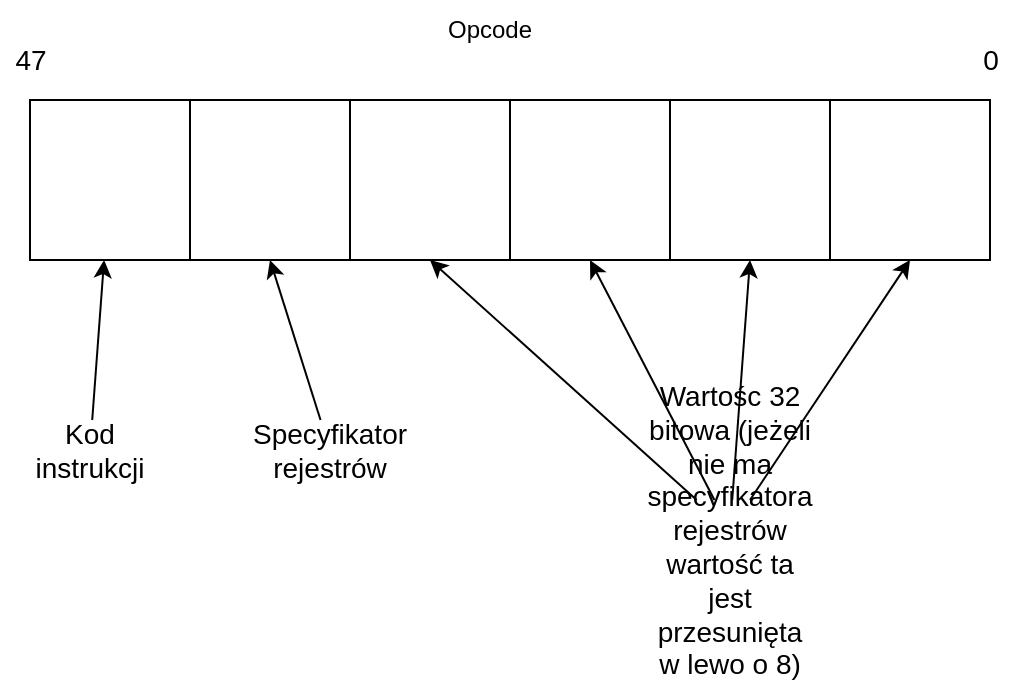 <mxfile version="16.1.2" type="device"><diagram id="MBjEURINcNH_7CLbhkko" name="Strona-1"><mxGraphModel dx="1102" dy="857" grid="1" gridSize="10" guides="1" tooltips="1" connect="1" arrows="1" fold="1" page="1" pageScale="1" pageWidth="827" pageHeight="1169" math="0" shadow="0"><root><mxCell id="0"/><mxCell id="1" parent="0"/><mxCell id="D0EoFRi8T5CvsxYcSKIk-1" value="" style="rounded=0;whiteSpace=wrap;html=1;" vertex="1" parent="1"><mxGeometry x="120" y="320" width="480" height="80" as="geometry"/></mxCell><mxCell id="D0EoFRi8T5CvsxYcSKIk-2" value="" style="rounded=0;whiteSpace=wrap;html=1;" vertex="1" parent="1"><mxGeometry x="120" y="320" width="80" height="80" as="geometry"/></mxCell><mxCell id="D0EoFRi8T5CvsxYcSKIk-3" value="" style="rounded=0;whiteSpace=wrap;html=1;" vertex="1" parent="1"><mxGeometry x="200" y="320" width="80" height="80" as="geometry"/></mxCell><mxCell id="D0EoFRi8T5CvsxYcSKIk-4" value="" style="rounded=0;whiteSpace=wrap;html=1;" vertex="1" parent="1"><mxGeometry x="280" y="320" width="80" height="80" as="geometry"/></mxCell><mxCell id="D0EoFRi8T5CvsxYcSKIk-5" value="" style="rounded=0;whiteSpace=wrap;html=1;" vertex="1" parent="1"><mxGeometry x="360" y="320" width="80" height="80" as="geometry"/></mxCell><mxCell id="D0EoFRi8T5CvsxYcSKIk-6" value="" style="rounded=0;whiteSpace=wrap;html=1;" vertex="1" parent="1"><mxGeometry x="440" y="320" width="80" height="80" as="geometry"/></mxCell><mxCell id="D0EoFRi8T5CvsxYcSKIk-7" value="" style="rounded=0;whiteSpace=wrap;html=1;" vertex="1" parent="1"><mxGeometry x="520" y="320" width="80" height="80" as="geometry"/></mxCell><mxCell id="D0EoFRi8T5CvsxYcSKIk-8" value="Opcode" style="text;html=1;strokeColor=none;fillColor=none;align=center;verticalAlign=middle;whiteSpace=wrap;rounded=0;" vertex="1" parent="1"><mxGeometry x="320" y="270" width="60" height="30" as="geometry"/></mxCell><mxCell id="D0EoFRi8T5CvsxYcSKIk-12" style="rounded=0;orthogonalLoop=1;jettySize=auto;html=1;fontSize=14;" edge="1" parent="1" source="D0EoFRi8T5CvsxYcSKIk-9" target="D0EoFRi8T5CvsxYcSKIk-2"><mxGeometry relative="1" as="geometry"/></mxCell><mxCell id="D0EoFRi8T5CvsxYcSKIk-9" value="Kod instrukcji" style="text;html=1;strokeColor=none;fillColor=none;align=center;verticalAlign=middle;whiteSpace=wrap;rounded=0;fontSize=14;" vertex="1" parent="1"><mxGeometry x="120" y="480" width="60" height="30" as="geometry"/></mxCell><mxCell id="D0EoFRi8T5CvsxYcSKIk-13" style="rounded=0;orthogonalLoop=1;jettySize=auto;html=1;entryX=0.5;entryY=1;entryDx=0;entryDy=0;fontSize=14;" edge="1" parent="1" source="D0EoFRi8T5CvsxYcSKIk-10" target="D0EoFRi8T5CvsxYcSKIk-3"><mxGeometry relative="1" as="geometry"/></mxCell><mxCell id="D0EoFRi8T5CvsxYcSKIk-10" value="Specyfikator rejestrów" style="text;html=1;strokeColor=none;fillColor=none;align=center;verticalAlign=middle;whiteSpace=wrap;rounded=0;fontSize=14;" vertex="1" parent="1"><mxGeometry x="240" y="480" width="60" height="30" as="geometry"/></mxCell><mxCell id="D0EoFRi8T5CvsxYcSKIk-14" style="rounded=0;orthogonalLoop=1;jettySize=auto;html=1;fontSize=14;entryX=0.5;entryY=1;entryDx=0;entryDy=0;" edge="1" parent="1" source="D0EoFRi8T5CvsxYcSKIk-11" target="D0EoFRi8T5CvsxYcSKIk-4"><mxGeometry relative="1" as="geometry"/></mxCell><mxCell id="D0EoFRi8T5CvsxYcSKIk-15" style="rounded=0;orthogonalLoop=1;jettySize=auto;html=1;entryX=0.5;entryY=1;entryDx=0;entryDy=0;fontSize=14;" edge="1" parent="1" source="D0EoFRi8T5CvsxYcSKIk-11" target="D0EoFRi8T5CvsxYcSKIk-5"><mxGeometry relative="1" as="geometry"/></mxCell><mxCell id="D0EoFRi8T5CvsxYcSKIk-16" style="rounded=0;orthogonalLoop=1;jettySize=auto;html=1;entryX=0.5;entryY=1;entryDx=0;entryDy=0;fontSize=14;" edge="1" parent="1" source="D0EoFRi8T5CvsxYcSKIk-11" target="D0EoFRi8T5CvsxYcSKIk-6"><mxGeometry relative="1" as="geometry"/></mxCell><mxCell id="D0EoFRi8T5CvsxYcSKIk-17" style="rounded=0;orthogonalLoop=1;jettySize=auto;html=1;entryX=0.5;entryY=1;entryDx=0;entryDy=0;fontSize=14;" edge="1" parent="1" source="D0EoFRi8T5CvsxYcSKIk-11" target="D0EoFRi8T5CvsxYcSKIk-7"><mxGeometry relative="1" as="geometry"/></mxCell><mxCell id="D0EoFRi8T5CvsxYcSKIk-11" value="Wartośc 32 bitowa (jeżeli nie ma specyfikatora rejestrów wartość ta jest przesunięta w lewo o 8)" style="text;html=1;strokeColor=none;fillColor=none;align=center;verticalAlign=middle;whiteSpace=wrap;rounded=0;fontSize=14;" vertex="1" parent="1"><mxGeometry x="440" y="520" width="60" height="30" as="geometry"/></mxCell><mxCell id="D0EoFRi8T5CvsxYcSKIk-18" value="0" style="text;html=1;align=center;verticalAlign=middle;resizable=0;points=[];autosize=1;strokeColor=none;fillColor=none;fontSize=14;" vertex="1" parent="1"><mxGeometry x="590" y="290" width="20" height="20" as="geometry"/></mxCell><mxCell id="D0EoFRi8T5CvsxYcSKIk-19" value="47" style="text;html=1;align=center;verticalAlign=middle;resizable=0;points=[];autosize=1;strokeColor=none;fillColor=none;fontSize=14;" vertex="1" parent="1"><mxGeometry x="105" y="290" width="30" height="20" as="geometry"/></mxCell></root></mxGraphModel></diagram></mxfile>